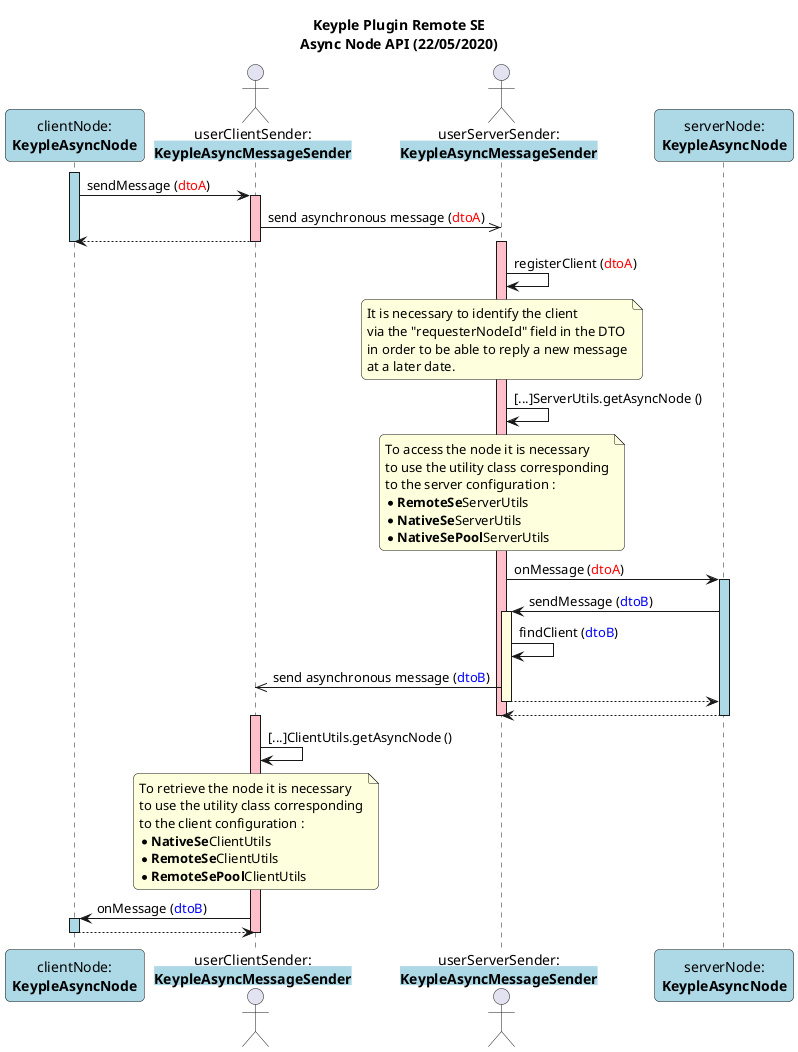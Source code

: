 @startuml

title
    Keyple Plugin Remote SE
    Async Node API (22/05/2020)
end title

' == THEME ==

skinparam Shadowing false
skinparam RoundCorner 10

' == CONTENT ==

participant "clientNode:\n**KeypleAsyncNode**" as clientNode #LightBlue
actor "userClientSender:\n**<back:LightBlue>KeypleAsyncMessageSender**" as userClientSender

actor "userServerSender:\n**<back:LightBlue>KeypleAsyncMessageSender**" as userServerSender
participant "serverNode:\n**KeypleAsyncNode**" as serverNode #LightBlue

activate clientNode #LightBlue
clientNode -> userClientSender : sendMessage (<color:red>dtoA</color>)
activate userClientSender #Pink
userClientSender ->> userServerSender : send asynchronous message (<color:red>dtoA</color>)
return
deactivate clientNode

activate userServerSender #Pink
userServerSender -> userServerSender : registerClient (<color:red>dtoA</color>)
note over userServerSender
    It is necessary to identify the client
    via the "requesterNodeId" field in the DTO
    in order to be able to reply a new message
    at a later date.
end note
userServerSender -> userServerSender : [...]ServerUtils.getAsyncNode ()
note over userServerSender
    To access the node it is necessary
    to use the utility class corresponding
    to the server configuration :
    * **RemoteSe**ServerUtils
    * **NativeSe**ServerUtils
    * **NativeSePool**ServerUtils
end note
userServerSender -> serverNode : onMessage (<color:red>dtoA</color>)
activate serverNode #LightBlue
serverNode -> userServerSender : sendMessage (<color:blue>dtoB</color>)
activate userServerSender #LightYellow
userServerSender -> userServerSender : findClient (<color:blue>dtoB</color>)
userServerSender ->> userClientSender : send asynchronous message (<color:blue>dtoB</color>)
return
return
deactivate userServerSender

activate userClientSender #Pink
userClientSender -> userClientSender : [...]ClientUtils.getAsyncNode ()
note over userClientSender
    To retrieve the node it is necessary
    to use the utility class corresponding
    to the client configuration :
    * **NativeSe**ClientUtils
    * **RemoteSe**ClientUtils
    * **RemoteSePool**ClientUtils
end note
userClientSender -> clientNode : onMessage (<color:blue>dtoB</color>)
activate clientNode #LightBlue
return
deactivate userClientSender

@enduml